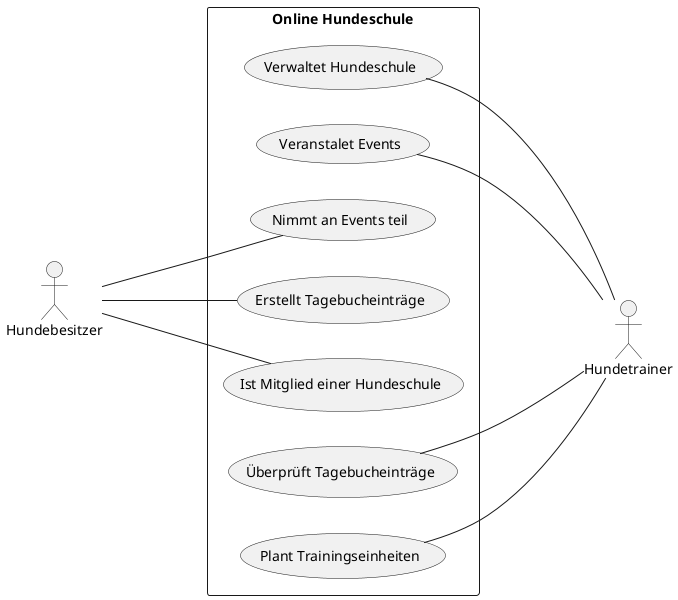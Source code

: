 @startuml
left to right direction
skinparam packageStyle rectangle
actor Hundebesitzer
actor Hundetrainer
rectangle "Online Hundeschule" {
    (Verwaltet Hundeschule) --- Hundetrainer
    (Veranstalet Events) --- Hundetrainer
    Hundebesitzer --- (Nimmt an Events teil)
    Hundebesitzer --- (Erstellt Tagebucheinträge)
    Hundebesitzer --- (Ist Mitglied einer Hundeschule)
    (Überprüft Tagebucheinträge) --- Hundetrainer
    (Plant Trainingseinheiten) --- Hundetrainer
}
@enduml
